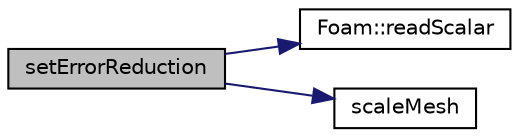 digraph "setErrorReduction"
{
  bgcolor="transparent";
  edge [fontname="Helvetica",fontsize="10",labelfontname="Helvetica",labelfontsize="10"];
  node [fontname="Helvetica",fontsize="10",shape=record];
  rankdir="LR";
  Node1 [label="setErrorReduction",height=0.2,width=0.4,color="black", fillcolor="grey75", style="filled", fontcolor="black"];
  Node1 -> Node2 [color="midnightblue",fontsize="10",style="solid",fontname="Helvetica"];
  Node2 [label="Foam::readScalar",height=0.2,width=0.4,color="black",URL="$a10936.html#a828d57f6d9b9806c086a3f840a147115",tooltip="Read whole of buf as a scalar. Return true if succesful. "];
  Node1 -> Node3 [color="midnightblue",fontsize="10",style="solid",fontname="Helvetica"];
  Node3 [label="scaleMesh",height=0.2,width=0.4,color="black",URL="$a01572.html#ade5e6b000d223fdb79a1d68dfcb1a343",tooltip="Move mesh with given scale. Return true if mesh ok or has. "];
}
